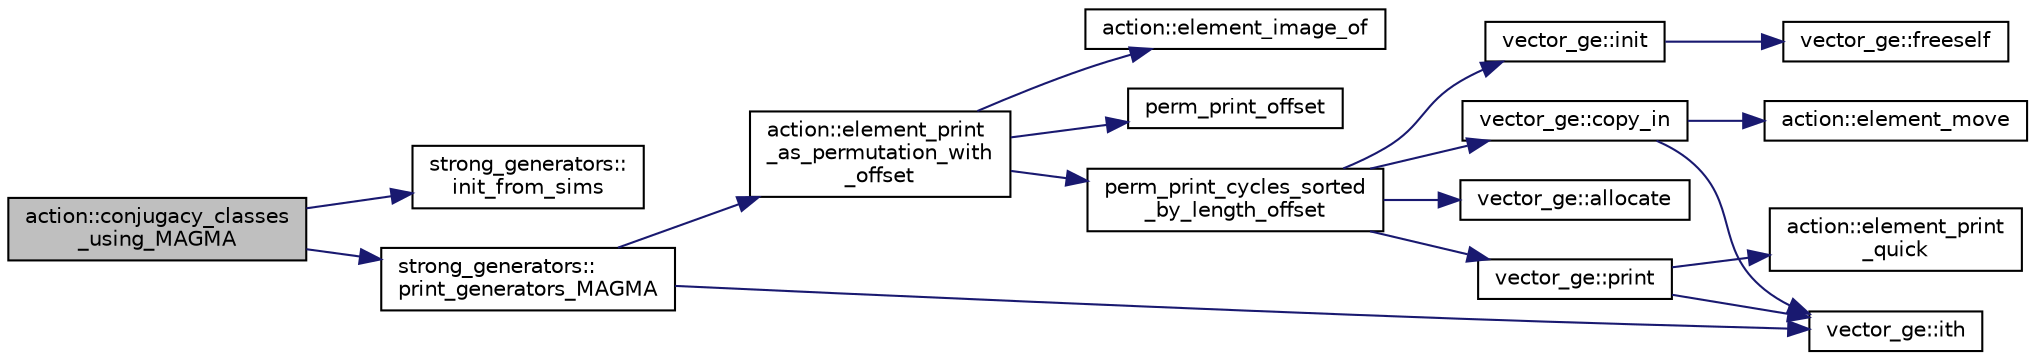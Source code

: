 digraph "action::conjugacy_classes_using_MAGMA"
{
  edge [fontname="Helvetica",fontsize="10",labelfontname="Helvetica",labelfontsize="10"];
  node [fontname="Helvetica",fontsize="10",shape=record];
  rankdir="LR";
  Node1650 [label="action::conjugacy_classes\l_using_MAGMA",height=0.2,width=0.4,color="black", fillcolor="grey75", style="filled", fontcolor="black"];
  Node1650 -> Node1651 [color="midnightblue",fontsize="10",style="solid",fontname="Helvetica"];
  Node1651 [label="strong_generators::\linit_from_sims",height=0.2,width=0.4,color="black", fillcolor="white", style="filled",URL="$dc/d09/classstrong__generators.html#a2b997decdab82e889c1151f29a846a66"];
  Node1650 -> Node1652 [color="midnightblue",fontsize="10",style="solid",fontname="Helvetica"];
  Node1652 [label="strong_generators::\lprint_generators_MAGMA",height=0.2,width=0.4,color="black", fillcolor="white", style="filled",URL="$dc/d09/classstrong__generators.html#aa0adfb61a4fcb1b219f5be44a42ef141"];
  Node1652 -> Node1653 [color="midnightblue",fontsize="10",style="solid",fontname="Helvetica"];
  Node1653 [label="action::element_print\l_as_permutation_with\l_offset",height=0.2,width=0.4,color="black", fillcolor="white", style="filled",URL="$d2/d86/classaction.html#addd61d869434abaad431124a6d858396"];
  Node1653 -> Node1654 [color="midnightblue",fontsize="10",style="solid",fontname="Helvetica"];
  Node1654 [label="action::element_image_of",height=0.2,width=0.4,color="black", fillcolor="white", style="filled",URL="$d2/d86/classaction.html#ae09559d4537a048fc860f8a74a31393d"];
  Node1653 -> Node1655 [color="midnightblue",fontsize="10",style="solid",fontname="Helvetica"];
  Node1655 [label="perm_print_offset",height=0.2,width=0.4,color="black", fillcolor="white", style="filled",URL="$d2/d7c/combinatorics_8_c.html#ab87deef2ba9e4d2ce386a19eeaffecf3"];
  Node1653 -> Node1656 [color="midnightblue",fontsize="10",style="solid",fontname="Helvetica"];
  Node1656 [label="perm_print_cycles_sorted\l_by_length_offset",height=0.2,width=0.4,color="black", fillcolor="white", style="filled",URL="$d5/d90/action__global_8_c.html#a9d1f2e34879c04dbc45d08984a8066e3"];
  Node1656 -> Node1657 [color="midnightblue",fontsize="10",style="solid",fontname="Helvetica"];
  Node1657 [label="vector_ge::init",height=0.2,width=0.4,color="black", fillcolor="white", style="filled",URL="$d4/d6e/classvector__ge.html#afe1d6befd1f1501e6be34afbaa9d30a8"];
  Node1657 -> Node1658 [color="midnightblue",fontsize="10",style="solid",fontname="Helvetica"];
  Node1658 [label="vector_ge::freeself",height=0.2,width=0.4,color="black", fillcolor="white", style="filled",URL="$d4/d6e/classvector__ge.html#aa002e4b715cc73a9b8b367d29700b452"];
  Node1656 -> Node1659 [color="midnightblue",fontsize="10",style="solid",fontname="Helvetica"];
  Node1659 [label="vector_ge::allocate",height=0.2,width=0.4,color="black", fillcolor="white", style="filled",URL="$d4/d6e/classvector__ge.html#a35b062a9201b30f0a87bf87702d243ae"];
  Node1656 -> Node1660 [color="midnightblue",fontsize="10",style="solid",fontname="Helvetica"];
  Node1660 [label="vector_ge::copy_in",height=0.2,width=0.4,color="black", fillcolor="white", style="filled",URL="$d4/d6e/classvector__ge.html#ad02ebf2d4e8bbf095685aea921999145"];
  Node1660 -> Node1661 [color="midnightblue",fontsize="10",style="solid",fontname="Helvetica"];
  Node1661 [label="vector_ge::ith",height=0.2,width=0.4,color="black", fillcolor="white", style="filled",URL="$d4/d6e/classvector__ge.html#a1ff002e8b746a9beb119d57dcd4a15ff"];
  Node1660 -> Node1662 [color="midnightblue",fontsize="10",style="solid",fontname="Helvetica"];
  Node1662 [label="action::element_move",height=0.2,width=0.4,color="black", fillcolor="white", style="filled",URL="$d2/d86/classaction.html#a550947491bbb534d3d7951f50198a874"];
  Node1656 -> Node1663 [color="midnightblue",fontsize="10",style="solid",fontname="Helvetica"];
  Node1663 [label="vector_ge::print",height=0.2,width=0.4,color="black", fillcolor="white", style="filled",URL="$d4/d6e/classvector__ge.html#a0d260cce035c20b32d7989c50670aa8a"];
  Node1663 -> Node1664 [color="midnightblue",fontsize="10",style="solid",fontname="Helvetica"];
  Node1664 [label="action::element_print\l_quick",height=0.2,width=0.4,color="black", fillcolor="white", style="filled",URL="$d2/d86/classaction.html#a4844680cf6750396f76494a28655265b"];
  Node1663 -> Node1661 [color="midnightblue",fontsize="10",style="solid",fontname="Helvetica"];
  Node1652 -> Node1661 [color="midnightblue",fontsize="10",style="solid",fontname="Helvetica"];
}

